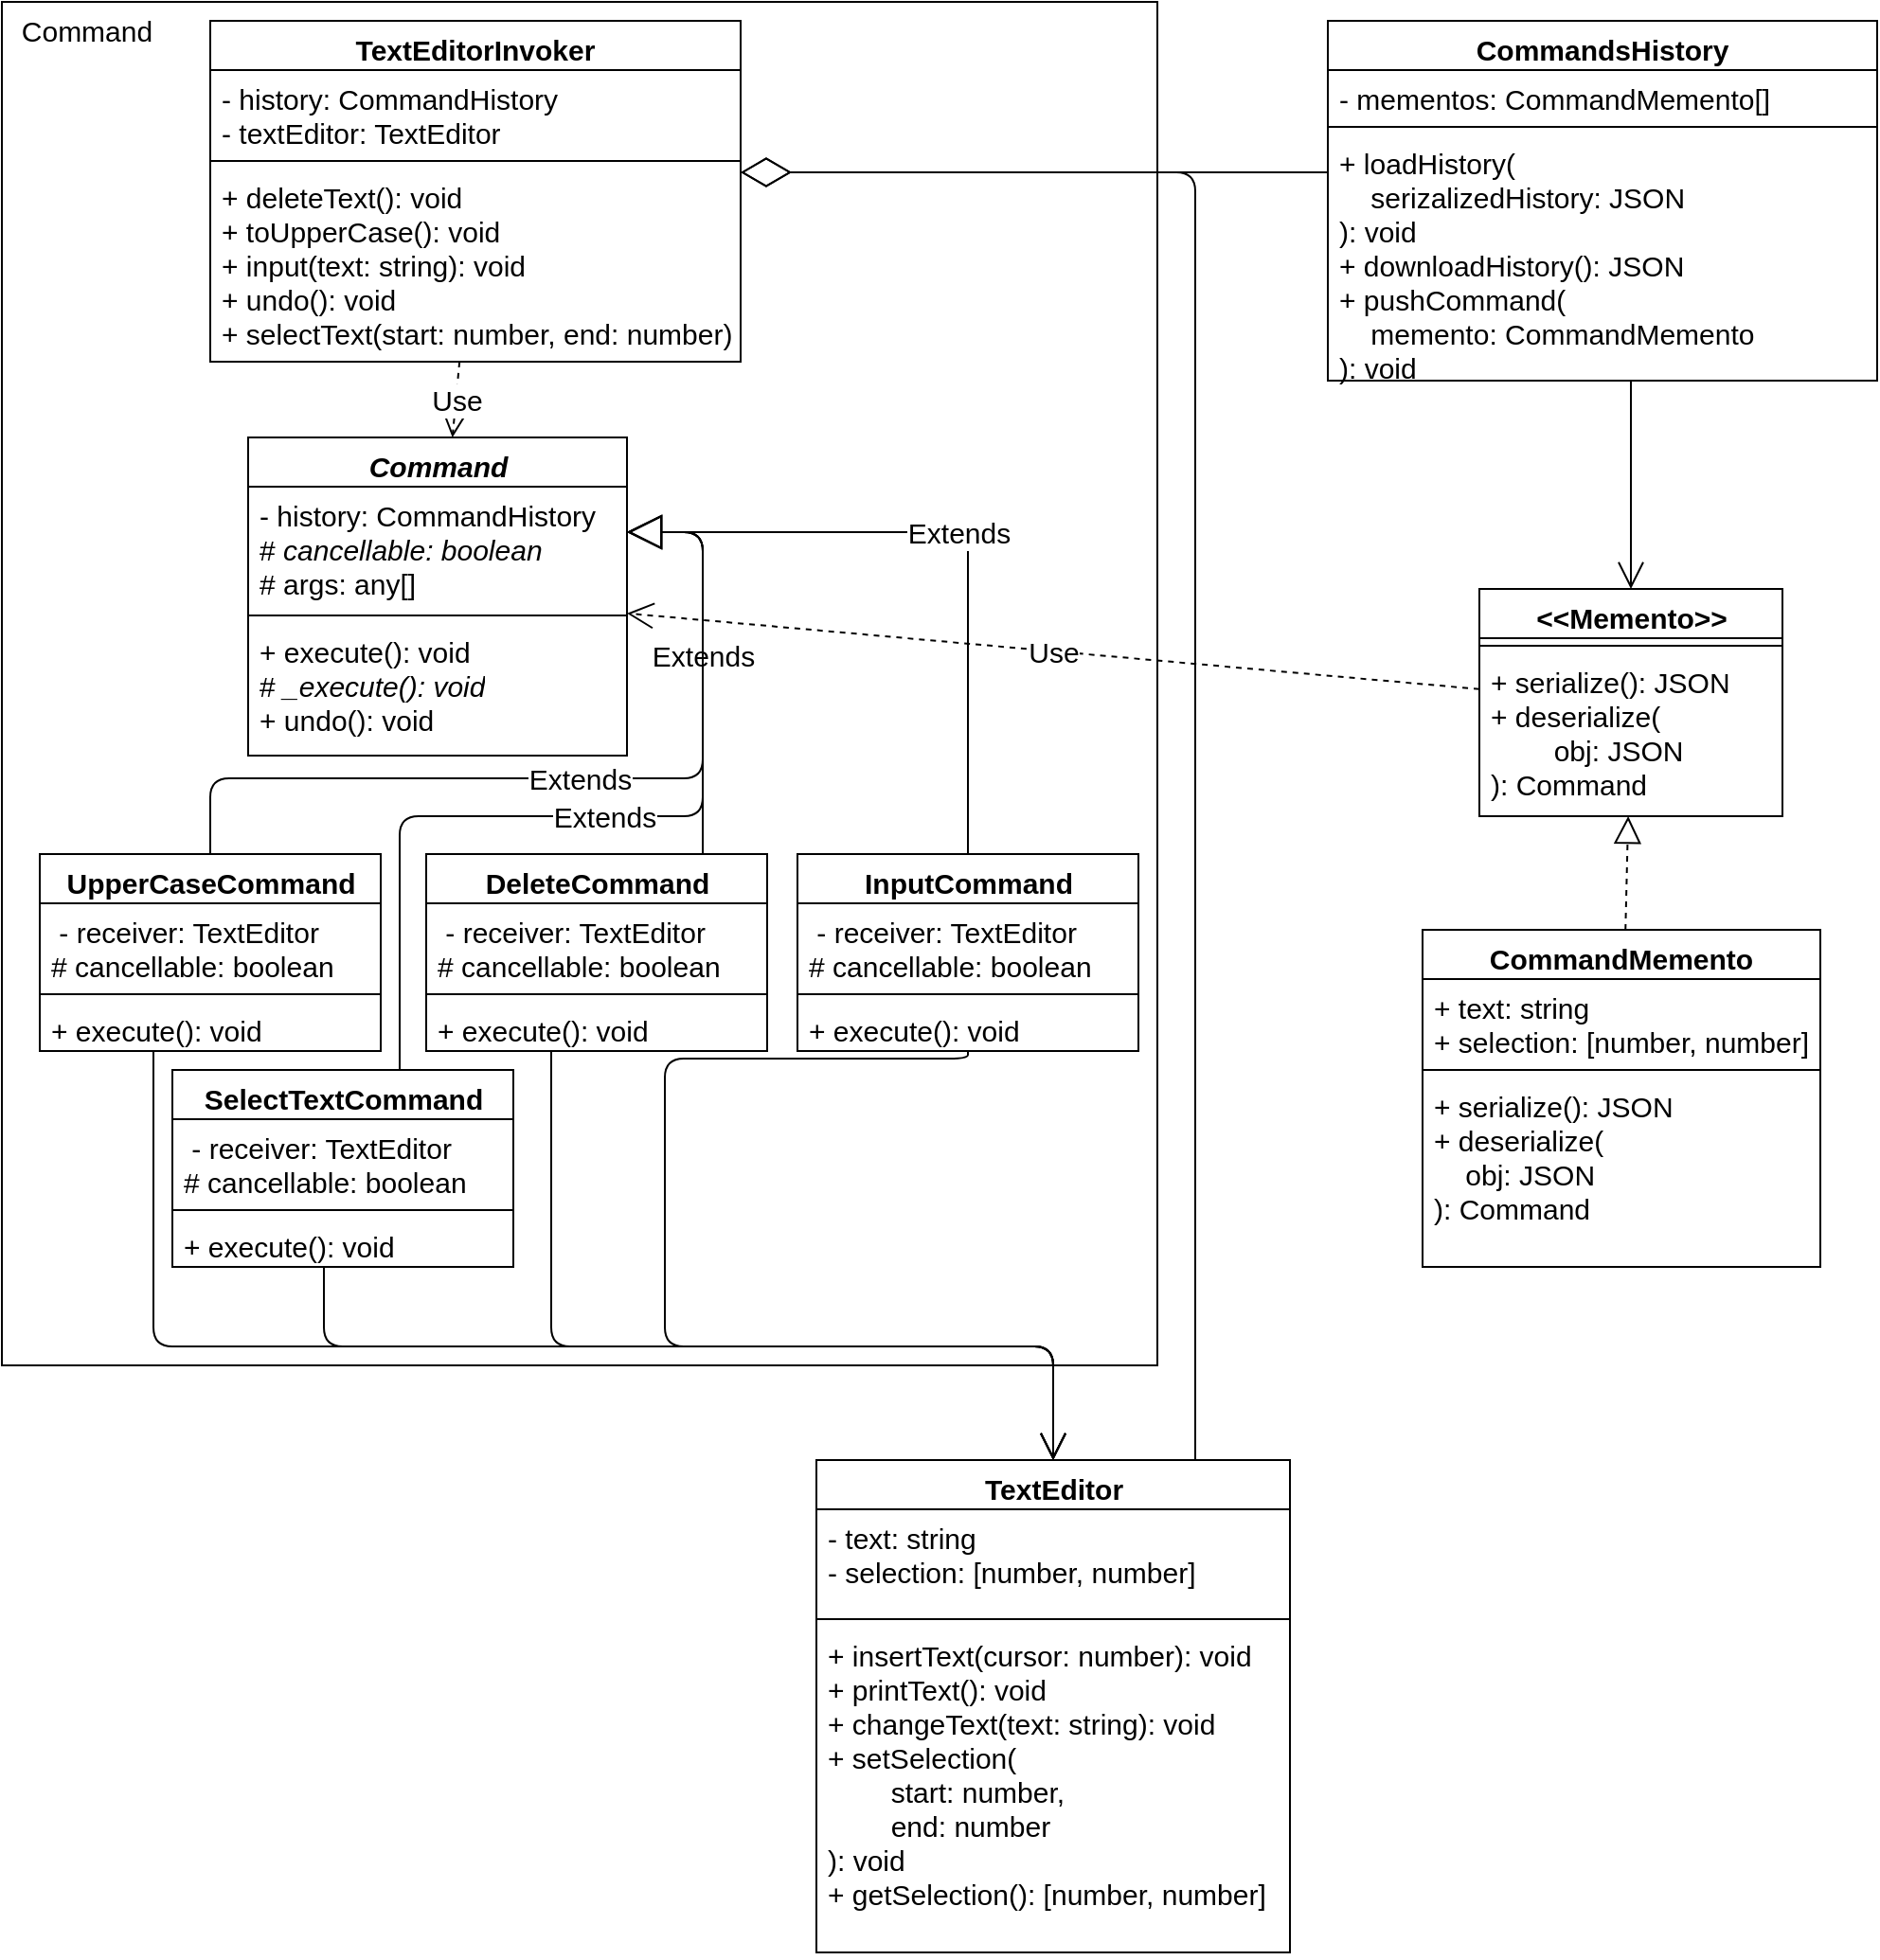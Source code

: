 <mxfile>
    <diagram id="tqB4lpkKbCLMTL8t5MLy" name="Страница 1">
        <mxGraphModel dx="1127" dy="970" grid="1" gridSize="10" guides="1" tooltips="1" connect="1" arrows="1" fold="1" page="1" pageScale="1" pageWidth="827" pageHeight="1169" math="0" shadow="0">
            <root>
                <mxCell id="0"/>
                <mxCell id="1" parent="0"/>
                <mxCell id="2" value="" style="rounded=0;whiteSpace=wrap;html=1;" vertex="1" parent="1">
                    <mxGeometry x="10" y="10" width="610" height="720" as="geometry"/>
                </mxCell>
                <mxCell id="3" value="Command" style="text;html=1;strokeColor=none;fillColor=none;align=center;verticalAlign=middle;whiteSpace=wrap;rounded=0;fontSize=15;" vertex="1" parent="1">
                    <mxGeometry x="10" y="10" width="90" height="30" as="geometry"/>
                </mxCell>
                <mxCell id="8" value="CommandsHistory" style="swimlane;fontStyle=1;align=center;verticalAlign=top;childLayout=stackLayout;horizontal=1;startSize=26;horizontalStack=0;resizeParent=1;resizeParentMax=0;resizeLast=0;collapsible=1;marginBottom=0;fontSize=15;" vertex="1" parent="1">
                    <mxGeometry x="710" y="20" width="290" height="190" as="geometry"/>
                </mxCell>
                <mxCell id="9" value="- mementos: CommandMemento[]" style="text;strokeColor=none;fillColor=none;align=left;verticalAlign=top;spacingLeft=4;spacingRight=4;overflow=hidden;rotatable=0;points=[[0,0.5],[1,0.5]];portConstraint=eastwest;fontSize=15;" vertex="1" parent="8">
                    <mxGeometry y="26" width="290" height="26" as="geometry"/>
                </mxCell>
                <mxCell id="10" value="" style="line;strokeWidth=1;fillColor=none;align=left;verticalAlign=middle;spacingTop=-1;spacingLeft=3;spacingRight=3;rotatable=0;labelPosition=right;points=[];portConstraint=eastwest;strokeColor=inherit;fontSize=15;" vertex="1" parent="8">
                    <mxGeometry y="52" width="290" height="8" as="geometry"/>
                </mxCell>
                <mxCell id="11" value="+ loadHistory(&#10;    serizalizedHistory: JSON&#10;): void&#10;+ downloadHistory(): JSON&#10;+ pushCommand(&#10;    memento: CommandMemento&#10;): void" style="text;strokeColor=none;fillColor=none;align=left;verticalAlign=top;spacingLeft=4;spacingRight=4;overflow=hidden;rotatable=0;points=[[0,0.5],[1,0.5]];portConstraint=eastwest;fontSize=15;" vertex="1" parent="8">
                    <mxGeometry y="60" width="290" height="130" as="geometry"/>
                </mxCell>
                <mxCell id="12" value="CommandMemento" style="swimlane;fontStyle=1;align=center;verticalAlign=top;childLayout=stackLayout;horizontal=1;startSize=26;horizontalStack=0;resizeParent=1;resizeParentMax=0;resizeLast=0;collapsible=1;marginBottom=0;fontSize=15;" vertex="1" parent="1">
                    <mxGeometry x="760" y="500" width="210" height="178" as="geometry"/>
                </mxCell>
                <mxCell id="13" value="+ text: string&#10;+ selection: [number, number]" style="text;strokeColor=none;fillColor=none;align=left;verticalAlign=top;spacingLeft=4;spacingRight=4;overflow=hidden;rotatable=0;points=[[0,0.5],[1,0.5]];portConstraint=eastwest;fontSize=15;" vertex="1" parent="12">
                    <mxGeometry y="26" width="210" height="44" as="geometry"/>
                </mxCell>
                <mxCell id="14" value="" style="line;strokeWidth=1;fillColor=none;align=left;verticalAlign=middle;spacingTop=-1;spacingLeft=3;spacingRight=3;rotatable=0;labelPosition=right;points=[];portConstraint=eastwest;strokeColor=inherit;fontSize=15;" vertex="1" parent="12">
                    <mxGeometry y="70" width="210" height="8" as="geometry"/>
                </mxCell>
                <mxCell id="15" value="+ serialize(): JSON&#10;+ deserialize(&#10;    obj: JSON&#10;): Command" style="text;strokeColor=none;fillColor=none;align=left;verticalAlign=top;spacingLeft=4;spacingRight=4;overflow=hidden;rotatable=0;points=[[0,0.5],[1,0.5]];portConstraint=eastwest;fontSize=15;" vertex="1" parent="12">
                    <mxGeometry y="78" width="210" height="100" as="geometry"/>
                </mxCell>
                <mxCell id="16" value="TextEditorInvoker" style="swimlane;fontStyle=1;align=center;verticalAlign=top;childLayout=stackLayout;horizontal=1;startSize=26;horizontalStack=0;resizeParent=1;resizeParentMax=0;resizeLast=0;collapsible=1;marginBottom=0;fontSize=15;" vertex="1" parent="1">
                    <mxGeometry x="120" y="20" width="280" height="180" as="geometry"/>
                </mxCell>
                <mxCell id="17" value="- history: CommandHistory&#10;- textEditor: TextEditor" style="text;strokeColor=none;fillColor=none;align=left;verticalAlign=top;spacingLeft=4;spacingRight=4;overflow=hidden;rotatable=0;points=[[0,0.5],[1,0.5]];portConstraint=eastwest;fontSize=15;" vertex="1" parent="16">
                    <mxGeometry y="26" width="280" height="44" as="geometry"/>
                </mxCell>
                <mxCell id="18" value="" style="line;strokeWidth=1;fillColor=none;align=left;verticalAlign=middle;spacingTop=-1;spacingLeft=3;spacingRight=3;rotatable=0;labelPosition=right;points=[];portConstraint=eastwest;strokeColor=inherit;fontSize=15;" vertex="1" parent="16">
                    <mxGeometry y="70" width="280" height="8" as="geometry"/>
                </mxCell>
                <mxCell id="19" value="+ deleteText(): void&#10;+ toUpperCase(): void&#10;+ input(text: string): void&#10;+ undo(): void&#10;+ selectText(start: number, end: number): void" style="text;strokeColor=none;fillColor=none;align=left;verticalAlign=top;spacingLeft=4;spacingRight=4;overflow=hidden;rotatable=0;points=[[0,0.5],[1,0.5]];portConstraint=eastwest;fontSize=15;" vertex="1" parent="16">
                    <mxGeometry y="78" width="280" height="102" as="geometry"/>
                </mxCell>
                <mxCell id="20" value="" style="endArrow=open;endFill=1;endSize=12;html=1;fontSize=15;edgeStyle=orthogonalEdgeStyle;" edge="1" parent="1" source="8" target="56">
                    <mxGeometry width="160" relative="1" as="geometry">
                        <mxPoint x="370" y="450" as="sourcePoint"/>
                        <mxPoint x="530" y="450" as="targetPoint"/>
                        <Array as="points">
                            <mxPoint x="870" y="250"/>
                            <mxPoint x="870" y="250"/>
                        </Array>
                    </mxGeometry>
                </mxCell>
                <mxCell id="22" value="TextEditor" style="swimlane;fontStyle=1;align=center;verticalAlign=top;childLayout=stackLayout;horizontal=1;startSize=26;horizontalStack=0;resizeParent=1;resizeParentMax=0;resizeLast=0;collapsible=1;marginBottom=0;fontSize=15;html=1;" vertex="1" parent="1">
                    <mxGeometry x="440" y="780" width="250" height="260" as="geometry"/>
                </mxCell>
                <mxCell id="23" value="- text: string&lt;br&gt;- selection: [number, number]" style="text;strokeColor=none;fillColor=none;align=left;verticalAlign=top;spacingLeft=4;spacingRight=4;overflow=hidden;rotatable=0;points=[[0,0.5],[1,0.5]];portConstraint=eastwest;fontSize=15;html=1;" vertex="1" parent="22">
                    <mxGeometry y="26" width="250" height="54" as="geometry"/>
                </mxCell>
                <mxCell id="24" value="" style="line;strokeWidth=1;fillColor=none;align=left;verticalAlign=middle;spacingTop=-1;spacingLeft=3;spacingRight=3;rotatable=0;labelPosition=right;points=[];portConstraint=eastwest;strokeColor=inherit;fontSize=15;html=1;" vertex="1" parent="22">
                    <mxGeometry y="80" width="250" height="8" as="geometry"/>
                </mxCell>
                <mxCell id="25" value="+ insertText(cursor: number): void&lt;br&gt;+ printText(): void&lt;br&gt;+ changeText(text: string): void&lt;br&gt;+ setSelection(&lt;br&gt;&lt;span style=&quot;white-space: pre;&quot;&gt;&#9;&lt;/span&gt;start: number, &lt;br&gt;&lt;span style=&quot;white-space: pre;&quot;&gt;&#9;&lt;/span&gt;end: number&lt;br&gt;): void&lt;br&gt;+ getSelection(): [number, number]" style="text;strokeColor=none;fillColor=none;align=left;verticalAlign=top;spacingLeft=4;spacingRight=4;overflow=hidden;rotatable=0;points=[[0,0.5],[1,0.5]];portConstraint=eastwest;fontSize=15;html=1;" vertex="1" parent="22">
                    <mxGeometry y="88" width="250" height="172" as="geometry"/>
                </mxCell>
                <mxCell id="27" value="" style="endArrow=diamondThin;endFill=0;endSize=24;html=1;fontSize=15;edgeStyle=orthogonalEdgeStyle;" edge="1" parent="1" source="22" target="16">
                    <mxGeometry width="160" relative="1" as="geometry">
                        <mxPoint x="470" y="460" as="sourcePoint"/>
                        <mxPoint x="630" y="460" as="targetPoint"/>
                        <Array as="points">
                            <mxPoint x="640" y="100"/>
                        </Array>
                    </mxGeometry>
                </mxCell>
                <mxCell id="28" value="" style="endArrow=diamondThin;endFill=0;endSize=24;html=1;fontSize=15;edgeStyle=orthogonalEdgeStyle;" edge="1" parent="1" source="8" target="16">
                    <mxGeometry width="160" relative="1" as="geometry">
                        <mxPoint x="742" y="71" as="sourcePoint"/>
                        <mxPoint x="217.458" y="448" as="targetPoint"/>
                        <Array as="points">
                            <mxPoint x="580" y="100"/>
                            <mxPoint x="580" y="100"/>
                        </Array>
                    </mxGeometry>
                </mxCell>
                <mxCell id="30" value="UpperCaseCommand" style="swimlane;fontStyle=1;align=center;verticalAlign=top;childLayout=stackLayout;horizontal=1;startSize=26;horizontalStack=0;resizeParent=1;resizeParentMax=0;resizeLast=0;collapsible=1;marginBottom=0;fontSize=15;html=1;" vertex="1" parent="1">
                    <mxGeometry x="30" y="460" width="180" height="104" as="geometry"/>
                </mxCell>
                <mxCell id="31" value="&amp;nbsp;- receiver: TextEditor&lt;br&gt;# cancellable: boolean" style="text;strokeColor=none;fillColor=none;align=left;verticalAlign=top;spacingLeft=4;spacingRight=4;overflow=hidden;rotatable=0;points=[[0,0.5],[1,0.5]];portConstraint=eastwest;fontSize=15;html=1;" vertex="1" parent="30">
                    <mxGeometry y="26" width="180" height="44" as="geometry"/>
                </mxCell>
                <mxCell id="32" value="" style="line;strokeWidth=1;fillColor=none;align=left;verticalAlign=middle;spacingTop=-1;spacingLeft=3;spacingRight=3;rotatable=0;labelPosition=right;points=[];portConstraint=eastwest;strokeColor=inherit;fontSize=15;html=1;" vertex="1" parent="30">
                    <mxGeometry y="70" width="180" height="8" as="geometry"/>
                </mxCell>
                <mxCell id="33" value="+ execute(): void" style="text;strokeColor=none;fillColor=none;align=left;verticalAlign=top;spacingLeft=4;spacingRight=4;overflow=hidden;rotatable=0;points=[[0,0.5],[1,0.5]];portConstraint=eastwest;fontSize=15;html=1;" vertex="1" parent="30">
                    <mxGeometry y="78" width="180" height="26" as="geometry"/>
                </mxCell>
                <mxCell id="34" value="InputCommand" style="swimlane;fontStyle=1;align=center;verticalAlign=top;childLayout=stackLayout;horizontal=1;startSize=26;horizontalStack=0;resizeParent=1;resizeParentMax=0;resizeLast=0;collapsible=1;marginBottom=0;fontSize=15;html=1;" vertex="1" parent="1">
                    <mxGeometry x="430" y="460" width="180" height="104" as="geometry"/>
                </mxCell>
                <mxCell id="35" value="&amp;nbsp;- receiver: TextEditor&lt;br&gt;# cancellable: boolean" style="text;strokeColor=none;fillColor=none;align=left;verticalAlign=top;spacingLeft=4;spacingRight=4;overflow=hidden;rotatable=0;points=[[0,0.5],[1,0.5]];portConstraint=eastwest;fontSize=15;html=1;" vertex="1" parent="34">
                    <mxGeometry y="26" width="180" height="44" as="geometry"/>
                </mxCell>
                <mxCell id="36" value="" style="line;strokeWidth=1;fillColor=none;align=left;verticalAlign=middle;spacingTop=-1;spacingLeft=3;spacingRight=3;rotatable=0;labelPosition=right;points=[];portConstraint=eastwest;strokeColor=inherit;fontSize=15;html=1;" vertex="1" parent="34">
                    <mxGeometry y="70" width="180" height="8" as="geometry"/>
                </mxCell>
                <mxCell id="37" value="+ execute(): void" style="text;strokeColor=none;fillColor=none;align=left;verticalAlign=top;spacingLeft=4;spacingRight=4;overflow=hidden;rotatable=0;points=[[0,0.5],[1,0.5]];portConstraint=eastwest;fontSize=15;html=1;" vertex="1" parent="34">
                    <mxGeometry y="78" width="180" height="26" as="geometry"/>
                </mxCell>
                <mxCell id="38" value="DeleteCommand" style="swimlane;fontStyle=1;align=center;verticalAlign=top;childLayout=stackLayout;horizontal=1;startSize=26;horizontalStack=0;resizeParent=1;resizeParentMax=0;resizeLast=0;collapsible=1;marginBottom=0;fontSize=15;html=1;" vertex="1" parent="1">
                    <mxGeometry x="234" y="460" width="180" height="104" as="geometry"/>
                </mxCell>
                <mxCell id="39" value="&amp;nbsp;- receiver: TextEditor&lt;br&gt;# cancellable: boolean" style="text;strokeColor=none;fillColor=none;align=left;verticalAlign=top;spacingLeft=4;spacingRight=4;overflow=hidden;rotatable=0;points=[[0,0.5],[1,0.5]];portConstraint=eastwest;fontSize=15;html=1;" vertex="1" parent="38">
                    <mxGeometry y="26" width="180" height="44" as="geometry"/>
                </mxCell>
                <mxCell id="40" value="" style="line;strokeWidth=1;fillColor=none;align=left;verticalAlign=middle;spacingTop=-1;spacingLeft=3;spacingRight=3;rotatable=0;labelPosition=right;points=[];portConstraint=eastwest;strokeColor=inherit;fontSize=15;html=1;" vertex="1" parent="38">
                    <mxGeometry y="70" width="180" height="8" as="geometry"/>
                </mxCell>
                <mxCell id="41" value="+ execute(): void" style="text;strokeColor=none;fillColor=none;align=left;verticalAlign=top;spacingLeft=4;spacingRight=4;overflow=hidden;rotatable=0;points=[[0,0.5],[1,0.5]];portConstraint=eastwest;fontSize=15;html=1;" vertex="1" parent="38">
                    <mxGeometry y="78" width="180" height="26" as="geometry"/>
                </mxCell>
                <mxCell id="43" value="Extends" style="endArrow=block;endSize=16;endFill=0;html=1;fontSize=15;edgeStyle=orthogonalEdgeStyle;" edge="1" parent="1" source="34" target="52">
                    <mxGeometry width="160" relative="1" as="geometry">
                        <mxPoint x="470" y="420" as="sourcePoint"/>
                        <mxPoint x="630" y="420" as="targetPoint"/>
                        <Array as="points">
                            <mxPoint x="520" y="290"/>
                        </Array>
                    </mxGeometry>
                </mxCell>
                <mxCell id="44" value="Extends" style="endArrow=block;endSize=16;endFill=0;html=1;fontSize=15;edgeStyle=orthogonalEdgeStyle;" edge="1" parent="1" source="30" target="52">
                    <mxGeometry width="160" relative="1" as="geometry">
                        <mxPoint x="215.748" y="236" as="sourcePoint"/>
                        <mxPoint x="198.084" y="250" as="targetPoint"/>
                        <Array as="points">
                            <mxPoint x="120" y="420"/>
                            <mxPoint x="380" y="420"/>
                            <mxPoint x="380" y="290"/>
                        </Array>
                    </mxGeometry>
                </mxCell>
                <mxCell id="45" value="Extends" style="endArrow=block;endSize=16;endFill=0;html=1;fontSize=15;edgeStyle=orthogonalEdgeStyle;" edge="1" parent="1" source="38" target="52">
                    <mxGeometry width="160" relative="1" as="geometry">
                        <mxPoint x="131.039" y="136" as="sourcePoint"/>
                        <mxPoint x="133.792" y="250" as="targetPoint"/>
                        <Array as="points">
                            <mxPoint x="380" y="290"/>
                        </Array>
                    </mxGeometry>
                </mxCell>
                <mxCell id="47" value="Use" style="endArrow=open;endSize=12;dashed=1;html=1;fontSize=15;" edge="1" parent="1" source="16" target="52">
                    <mxGeometry width="160" relative="1" as="geometry">
                        <mxPoint x="470" y="420" as="sourcePoint"/>
                        <mxPoint x="630" y="420" as="targetPoint"/>
                    </mxGeometry>
                </mxCell>
                <mxCell id="49" value="" style="endArrow=open;endFill=1;endSize=12;html=1;fontSize=15;edgeStyle=orthogonalEdgeStyle;" edge="1" parent="1" source="30" target="22">
                    <mxGeometry width="160" relative="1" as="geometry">
                        <mxPoint x="470" y="420" as="sourcePoint"/>
                        <mxPoint x="630" y="420" as="targetPoint"/>
                        <Array as="points">
                            <mxPoint x="90" y="720"/>
                            <mxPoint x="565" y="720"/>
                        </Array>
                    </mxGeometry>
                </mxCell>
                <mxCell id="50" value="" style="endArrow=open;endFill=1;endSize=12;html=1;fontSize=15;edgeStyle=orthogonalEdgeStyle;" edge="1" parent="1" source="38" target="22">
                    <mxGeometry width="160" relative="1" as="geometry">
                        <mxPoint x="205.933" y="536" as="sourcePoint"/>
                        <mxPoint x="450" y="674.213" as="targetPoint"/>
                        <Array as="points">
                            <mxPoint x="300" y="720"/>
                        </Array>
                    </mxGeometry>
                </mxCell>
                <mxCell id="51" value="" style="endArrow=open;endFill=1;endSize=12;html=1;fontSize=15;edgeStyle=orthogonalEdgeStyle;" edge="1" parent="1" source="34" target="22">
                    <mxGeometry width="160" relative="1" as="geometry">
                        <mxPoint x="371.806" y="536" as="sourcePoint"/>
                        <mxPoint x="453.472" y="620" as="targetPoint"/>
                        <Array as="points">
                            <mxPoint x="520" y="568"/>
                            <mxPoint x="360" y="568"/>
                            <mxPoint x="360" y="720"/>
                        </Array>
                    </mxGeometry>
                </mxCell>
                <mxCell id="52" value="&lt;i&gt;Command&lt;/i&gt;" style="swimlane;fontStyle=1;align=center;verticalAlign=top;childLayout=stackLayout;horizontal=1;startSize=26;horizontalStack=0;resizeParent=1;resizeParentMax=0;resizeLast=0;collapsible=1;marginBottom=0;fontSize=15;html=1;" vertex="1" parent="1">
                    <mxGeometry x="140" y="240" width="200" height="168" as="geometry"/>
                </mxCell>
                <mxCell id="53" value="- history: CommandHistory&lt;br&gt;# &lt;i&gt;cancellable: boolean&lt;br&gt;&lt;/i&gt;# args: any[]" style="text;strokeColor=none;fillColor=none;align=left;verticalAlign=top;spacingLeft=4;spacingRight=4;overflow=hidden;rotatable=0;points=[[0,0.5],[1,0.5]];portConstraint=eastwest;fontSize=15;html=1;" vertex="1" parent="52">
                    <mxGeometry y="26" width="200" height="64" as="geometry"/>
                </mxCell>
                <mxCell id="54" value="" style="line;strokeWidth=1;fillColor=none;align=left;verticalAlign=middle;spacingTop=-1;spacingLeft=3;spacingRight=3;rotatable=0;labelPosition=right;points=[];portConstraint=eastwest;strokeColor=inherit;fontSize=15;html=1;" vertex="1" parent="52">
                    <mxGeometry y="90" width="200" height="8" as="geometry"/>
                </mxCell>
                <mxCell id="55" value="+ execute(): void&lt;br&gt;# &lt;i&gt;_execute(): void&lt;/i&gt;&lt;br&gt;+ undo(): void" style="text;strokeColor=none;fillColor=none;align=left;verticalAlign=top;spacingLeft=4;spacingRight=4;overflow=hidden;rotatable=0;points=[[0,0.5],[1,0.5]];portConstraint=eastwest;fontSize=15;html=1;" vertex="1" parent="52">
                    <mxGeometry y="98" width="200" height="70" as="geometry"/>
                </mxCell>
                <mxCell id="56" value="&amp;lt;&amp;lt;Memento&amp;gt;&amp;gt;" style="swimlane;fontStyle=1;align=center;verticalAlign=top;childLayout=stackLayout;horizontal=1;startSize=26;horizontalStack=0;resizeParent=1;resizeParentMax=0;resizeLast=0;collapsible=1;marginBottom=0;fontSize=15;html=1;" vertex="1" parent="1">
                    <mxGeometry x="790" y="320" width="160" height="120" as="geometry"/>
                </mxCell>
                <mxCell id="58" value="" style="line;strokeWidth=1;fillColor=none;align=left;verticalAlign=middle;spacingTop=-1;spacingLeft=3;spacingRight=3;rotatable=0;labelPosition=right;points=[];portConstraint=eastwest;strokeColor=inherit;fontSize=15;html=1;" vertex="1" parent="56">
                    <mxGeometry y="26" width="160" height="8" as="geometry"/>
                </mxCell>
                <mxCell id="59" value="+ serialize(): JSON&lt;br&gt;+ deserialize(&lt;br&gt;&lt;span style=&quot;white-space: pre;&quot;&gt;&#9;&lt;/span&gt;obj: JSON&lt;br&gt;): Command" style="text;strokeColor=none;fillColor=none;align=left;verticalAlign=top;spacingLeft=4;spacingRight=4;overflow=hidden;rotatable=0;points=[[0,0.5],[1,0.5]];portConstraint=eastwest;fontSize=15;html=1;" vertex="1" parent="56">
                    <mxGeometry y="34" width="160" height="86" as="geometry"/>
                </mxCell>
                <mxCell id="60" value="" style="endArrow=block;dashed=1;endFill=0;endSize=12;html=1;fontSize=15;" edge="1" parent="1" source="12" target="56">
                    <mxGeometry width="160" relative="1" as="geometry">
                        <mxPoint x="780" y="470" as="sourcePoint"/>
                        <mxPoint x="940" y="470" as="targetPoint"/>
                    </mxGeometry>
                </mxCell>
                <mxCell id="63" value="Use" style="endArrow=open;endSize=12;dashed=1;html=1;fontSize=15;" edge="1" parent="1" source="56" target="52">
                    <mxGeometry width="160" relative="1" as="geometry">
                        <mxPoint x="560" y="460" as="sourcePoint"/>
                        <mxPoint x="720" y="460" as="targetPoint"/>
                    </mxGeometry>
                </mxCell>
                <mxCell id="64" value="SelectTextCommand" style="swimlane;fontStyle=1;align=center;verticalAlign=top;childLayout=stackLayout;horizontal=1;startSize=26;horizontalStack=0;resizeParent=1;resizeParentMax=0;resizeLast=0;collapsible=1;marginBottom=0;fontSize=15;html=1;" vertex="1" parent="1">
                    <mxGeometry x="100" y="574" width="180" height="104" as="geometry"/>
                </mxCell>
                <mxCell id="65" value="&amp;nbsp;- receiver: TextEditor&lt;br&gt;# cancellable: boolean" style="text;strokeColor=none;fillColor=none;align=left;verticalAlign=top;spacingLeft=4;spacingRight=4;overflow=hidden;rotatable=0;points=[[0,0.5],[1,0.5]];portConstraint=eastwest;fontSize=15;html=1;" vertex="1" parent="64">
                    <mxGeometry y="26" width="180" height="44" as="geometry"/>
                </mxCell>
                <mxCell id="66" value="" style="line;strokeWidth=1;fillColor=none;align=left;verticalAlign=middle;spacingTop=-1;spacingLeft=3;spacingRight=3;rotatable=0;labelPosition=right;points=[];portConstraint=eastwest;strokeColor=inherit;fontSize=15;html=1;" vertex="1" parent="64">
                    <mxGeometry y="70" width="180" height="8" as="geometry"/>
                </mxCell>
                <mxCell id="67" value="+ execute(): void" style="text;strokeColor=none;fillColor=none;align=left;verticalAlign=top;spacingLeft=4;spacingRight=4;overflow=hidden;rotatable=0;points=[[0,0.5],[1,0.5]];portConstraint=eastwest;fontSize=15;html=1;" vertex="1" parent="64">
                    <mxGeometry y="78" width="180" height="26" as="geometry"/>
                </mxCell>
                <mxCell id="68" value="" style="endArrow=open;endFill=1;endSize=12;html=1;fontSize=15;edgeStyle=orthogonalEdgeStyle;" edge="1" parent="1" source="64" target="22">
                    <mxGeometry width="160" relative="1" as="geometry">
                        <mxPoint x="100" y="574" as="sourcePoint"/>
                        <mxPoint x="575" y="790" as="targetPoint"/>
                        <Array as="points">
                            <mxPoint x="180" y="720"/>
                            <mxPoint x="565" y="720"/>
                        </Array>
                    </mxGeometry>
                </mxCell>
                <mxCell id="69" value="Extends" style="endArrow=block;endSize=16;endFill=0;html=1;fontSize=15;edgeStyle=orthogonalEdgeStyle;" edge="1" parent="1" source="64" target="52">
                    <mxGeometry width="160" relative="1" as="geometry">
                        <mxPoint x="130" y="470" as="sourcePoint"/>
                        <mxPoint x="350" y="300" as="targetPoint"/>
                        <Array as="points">
                            <mxPoint x="220" y="440"/>
                            <mxPoint x="380" y="440"/>
                            <mxPoint x="380" y="290"/>
                        </Array>
                    </mxGeometry>
                </mxCell>
            </root>
        </mxGraphModel>
    </diagram>
</mxfile>

